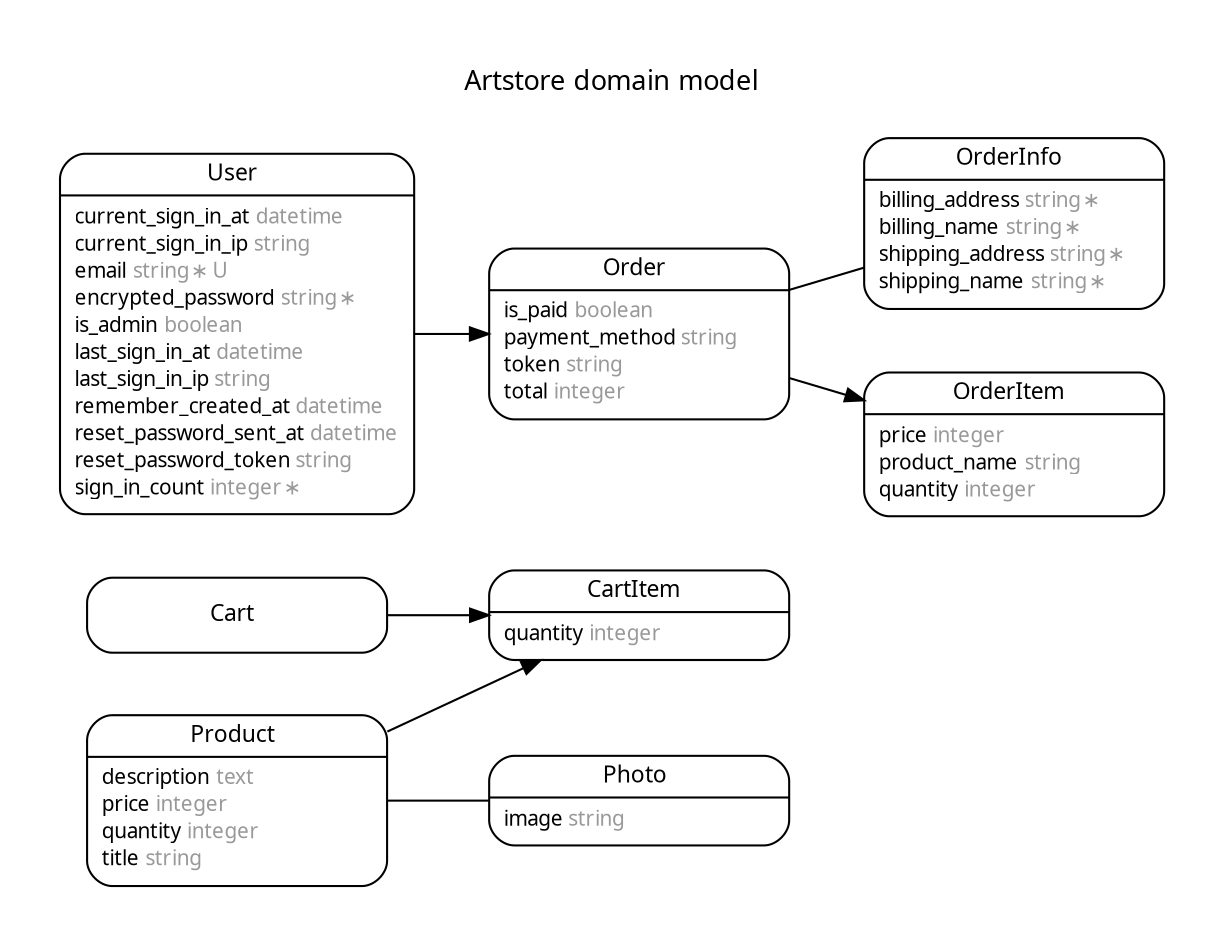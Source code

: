 digraph Artstore {
rankdir = "LR";
ranksep = "0.5";
nodesep = "0.4";
pad = "0.4,0.4";
margin = "0,0";
concentrate = "true";
labelloc = "t";
fontsize = "13";
fontname = "Arial BoldMT";
node[ shape  =  "Mrecord" , fontsize  =  "10" , fontname  =  "ArialMT" , margin  =  "0.07,0.05" , penwidth  =  "1.0"];
edge[ fontname  =  "ArialMT" , fontsize  =  "7" , dir  =  "both" , arrowsize  =  "0.9" , penwidth  =  "1.0" , labelangle  =  "32" , labeldistance  =  "1.8"];
label = "Artstore domain model\n\n";
m_Cart [label = <<table border="0" align="center" cellspacing="0.5" cellpadding="0" width="134">
  <tr><td align="center" valign="bottom" width="130"><font face="Arial BoldMT" point-size="11">Cart</font></td></tr>
</table>
>];
m_CartItem [label = <<table border="0" align="center" cellspacing="0.5" cellpadding="0" width="134">
  <tr><td align="center" valign="bottom" width="130"><font face="Arial BoldMT" point-size="11">CartItem</font></td></tr>
</table>
|
<table border="0" align="left" cellspacing="2" cellpadding="0" width="134">
  <tr><td align="left" width="130" port="quantity">quantity <font face="Arial ItalicMT" color="grey60">integer</font></td></tr>
</table>
>];
m_Order [label = <<table border="0" align="center" cellspacing="0.5" cellpadding="0" width="134">
  <tr><td align="center" valign="bottom" width="130"><font face="Arial BoldMT" point-size="11">Order</font></td></tr>
</table>
|
<table border="0" align="left" cellspacing="2" cellpadding="0" width="134">
  <tr><td align="left" width="130" port="is_paid">is_paid <font face="Arial ItalicMT" color="grey60">boolean</font></td></tr>
  <tr><td align="left" width="130" port="payment_method">payment_method <font face="Arial ItalicMT" color="grey60">string</font></td></tr>
  <tr><td align="left" width="130" port="token">token <font face="Arial ItalicMT" color="grey60">string</font></td></tr>
  <tr><td align="left" width="130" port="total">total <font face="Arial ItalicMT" color="grey60">integer</font></td></tr>
</table>
>];
m_OrderInfo [label = <<table border="0" align="center" cellspacing="0.5" cellpadding="0" width="134">
  <tr><td align="center" valign="bottom" width="130"><font face="Arial BoldMT" point-size="11">OrderInfo</font></td></tr>
</table>
|
<table border="0" align="left" cellspacing="2" cellpadding="0" width="134">
  <tr><td align="left" width="130" port="billing_address">billing_address <font face="Arial ItalicMT" color="grey60">string ∗</font></td></tr>
  <tr><td align="left" width="130" port="billing_name">billing_name <font face="Arial ItalicMT" color="grey60">string ∗</font></td></tr>
  <tr><td align="left" width="130" port="shipping_address">shipping_address <font face="Arial ItalicMT" color="grey60">string ∗</font></td></tr>
  <tr><td align="left" width="130" port="shipping_name">shipping_name <font face="Arial ItalicMT" color="grey60">string ∗</font></td></tr>
</table>
>];
m_OrderItem [label = <<table border="0" align="center" cellspacing="0.5" cellpadding="0" width="134">
  <tr><td align="center" valign="bottom" width="130"><font face="Arial BoldMT" point-size="11">OrderItem</font></td></tr>
</table>
|
<table border="0" align="left" cellspacing="2" cellpadding="0" width="134">
  <tr><td align="left" width="130" port="price">price <font face="Arial ItalicMT" color="grey60">integer</font></td></tr>
  <tr><td align="left" width="130" port="product_name">product_name <font face="Arial ItalicMT" color="grey60">string</font></td></tr>
  <tr><td align="left" width="130" port="quantity">quantity <font face="Arial ItalicMT" color="grey60">integer</font></td></tr>
</table>
>];
m_Photo [label = <<table border="0" align="center" cellspacing="0.5" cellpadding="0" width="134">
  <tr><td align="center" valign="bottom" width="130"><font face="Arial BoldMT" point-size="11">Photo</font></td></tr>
</table>
|
<table border="0" align="left" cellspacing="2" cellpadding="0" width="134">
  <tr><td align="left" width="130" port="image">image <font face="Arial ItalicMT" color="grey60">string</font></td></tr>
</table>
>];
m_Product [label = <<table border="0" align="center" cellspacing="0.5" cellpadding="0" width="134">
  <tr><td align="center" valign="bottom" width="130"><font face="Arial BoldMT" point-size="11">Product</font></td></tr>
</table>
|
<table border="0" align="left" cellspacing="2" cellpadding="0" width="134">
  <tr><td align="left" width="130" port="description">description <font face="Arial ItalicMT" color="grey60">text</font></td></tr>
  <tr><td align="left" width="130" port="price">price <font face="Arial ItalicMT" color="grey60">integer</font></td></tr>
  <tr><td align="left" width="130" port="quantity">quantity <font face="Arial ItalicMT" color="grey60">integer</font></td></tr>
  <tr><td align="left" width="130" port="title">title <font face="Arial ItalicMT" color="grey60">string</font></td></tr>
</table>
>];
m_User [label = <<table border="0" align="center" cellspacing="0.5" cellpadding="0" width="134">
  <tr><td align="center" valign="bottom" width="130"><font face="Arial BoldMT" point-size="11">User</font></td></tr>
</table>
|
<table border="0" align="left" cellspacing="2" cellpadding="0" width="134">
  <tr><td align="left" width="130" port="current_sign_in_at">current_sign_in_at <font face="Arial ItalicMT" color="grey60">datetime</font></td></tr>
  <tr><td align="left" width="130" port="current_sign_in_ip">current_sign_in_ip <font face="Arial ItalicMT" color="grey60">string</font></td></tr>
  <tr><td align="left" width="130" port="email">email <font face="Arial ItalicMT" color="grey60">string ∗ U</font></td></tr>
  <tr><td align="left" width="130" port="encrypted_password">encrypted_password <font face="Arial ItalicMT" color="grey60">string ∗</font></td></tr>
  <tr><td align="left" width="130" port="is_admin">is_admin <font face="Arial ItalicMT" color="grey60">boolean</font></td></tr>
  <tr><td align="left" width="130" port="last_sign_in_at">last_sign_in_at <font face="Arial ItalicMT" color="grey60">datetime</font></td></tr>
  <tr><td align="left" width="130" port="last_sign_in_ip">last_sign_in_ip <font face="Arial ItalicMT" color="grey60">string</font></td></tr>
  <tr><td align="left" width="130" port="remember_created_at">remember_created_at <font face="Arial ItalicMT" color="grey60">datetime</font></td></tr>
  <tr><td align="left" width="130" port="reset_password_sent_at">reset_password_sent_at <font face="Arial ItalicMT" color="grey60">datetime</font></td></tr>
  <tr><td align="left" width="130" port="reset_password_token">reset_password_token <font face="Arial ItalicMT" color="grey60">string</font></td></tr>
  <tr><td align="left" width="130" port="sign_in_count">sign_in_count <font face="Arial ItalicMT" color="grey60">integer ∗</font></td></tr>
</table>
>];
  m_User -> m_Order [arrowhead = "normal", arrowtail = "none", weight = "2"];
  m_Cart -> m_CartItem [arrowhead = "normal", arrowtail = "none", weight = "2"];
  m_Cart -> m_Product [style = "dotted", arrowhead = "normal", arrowtail = "none", weight = "1", constraint = "false"];
  m_Product -> m_CartItem [arrowhead = "normal", arrowtail = "none", weight = "1"];
  m_Order -> m_OrderItem [arrowhead = "normal", arrowtail = "none", weight = "2"];
  m_Order -> m_OrderInfo [arrowhead = "none", arrowtail = "none", weight = "2"];
  m_Product -> m_Photo [arrowhead = "none", arrowtail = "none", weight = "2"];
}
